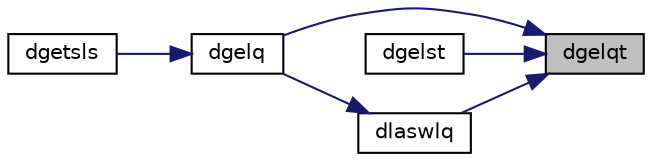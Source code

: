digraph "dgelqt"
{
 // LATEX_PDF_SIZE
  edge [fontname="Helvetica",fontsize="10",labelfontname="Helvetica",labelfontsize="10"];
  node [fontname="Helvetica",fontsize="10",shape=record];
  rankdir="RL";
  Node1 [label="dgelqt",height=0.2,width=0.4,color="black", fillcolor="grey75", style="filled", fontcolor="black",tooltip="DGELQT"];
  Node1 -> Node2 [dir="back",color="midnightblue",fontsize="10",style="solid",fontname="Helvetica"];
  Node2 [label="dgelq",height=0.2,width=0.4,color="black", fillcolor="white", style="filled",URL="$dgelq_8f.html#ac039f2ae906b9093e0c2f2ac08e66ef8",tooltip="DGELQ"];
  Node2 -> Node3 [dir="back",color="midnightblue",fontsize="10",style="solid",fontname="Helvetica"];
  Node3 [label="dgetsls",height=0.2,width=0.4,color="black", fillcolor="white", style="filled",URL="$dgetsls_8f.html#a24938f890150242a397e2094fc4643db",tooltip="DGETSLS"];
  Node1 -> Node4 [dir="back",color="midnightblue",fontsize="10",style="solid",fontname="Helvetica"];
  Node4 [label="dgelst",height=0.2,width=0.4,color="black", fillcolor="white", style="filled",URL="$dgelst_8f.html#a33d1eb715d4b3e4e076664fb1f8b1d1c",tooltip="DGELST solves overdetermined or underdetermined systems for GE matrices using QR or LQ factorization ..."];
  Node1 -> Node5 [dir="back",color="midnightblue",fontsize="10",style="solid",fontname="Helvetica"];
  Node5 [label="dlaswlq",height=0.2,width=0.4,color="black", fillcolor="white", style="filled",URL="$dlaswlq_8f.html#a2a5be40fe3e2ca83839eda278886d5d0",tooltip="DLASWLQ"];
  Node5 -> Node2 [dir="back",color="midnightblue",fontsize="10",style="solid",fontname="Helvetica"];
}
